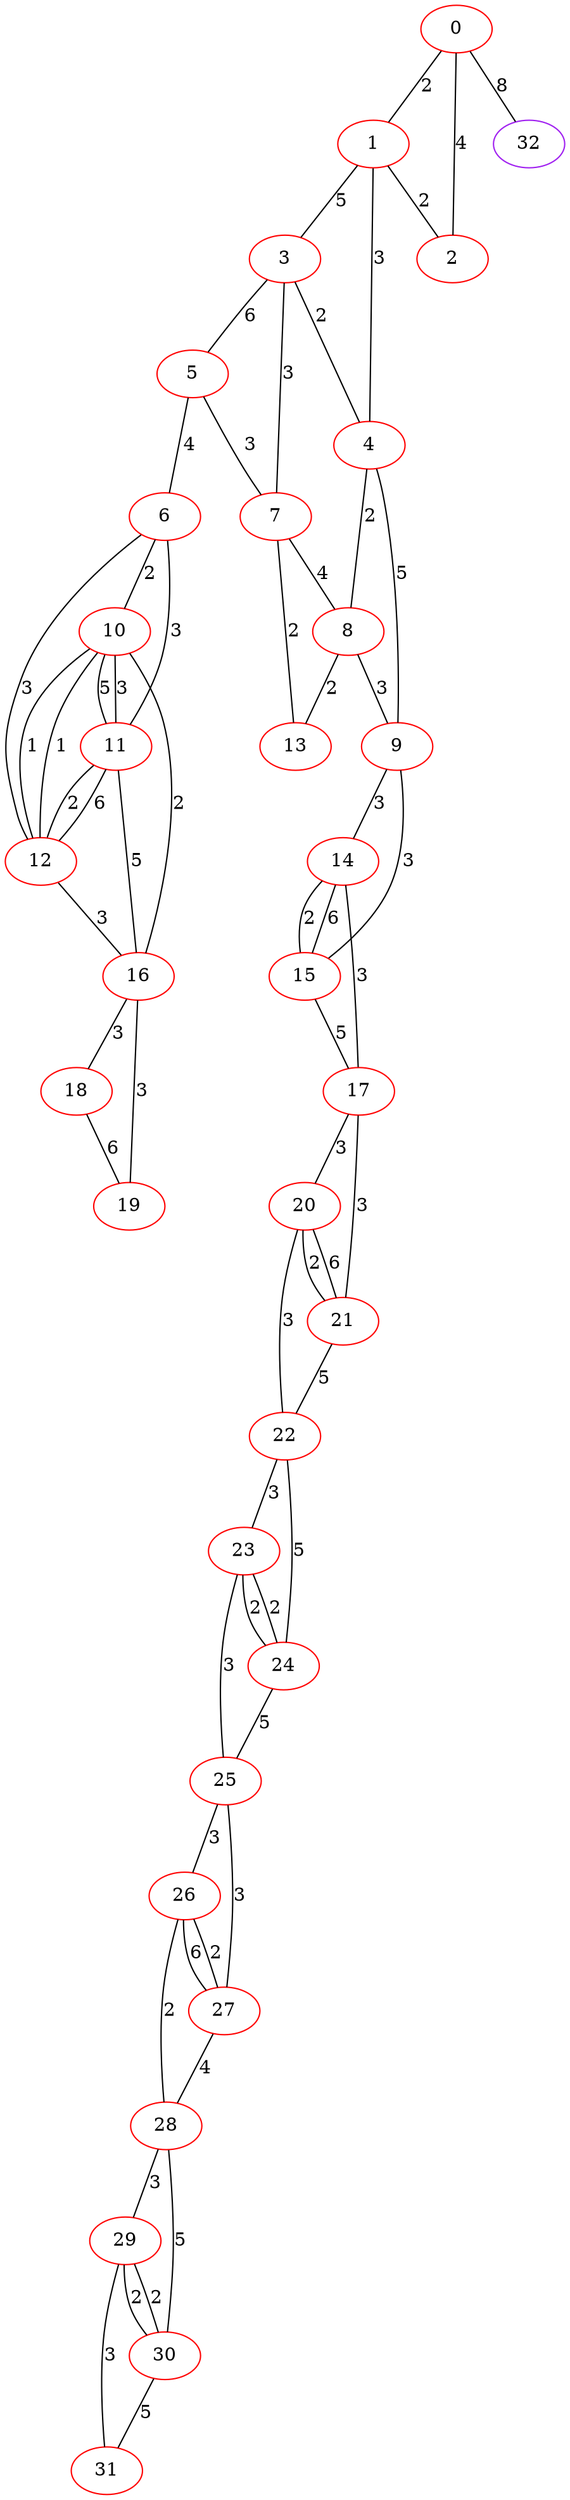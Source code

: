 graph "" {
0 [color=red, weight=1];
1 [color=red, weight=1];
2 [color=red, weight=1];
3 [color=red, weight=1];
4 [color=red, weight=1];
5 [color=red, weight=1];
6 [color=red, weight=1];
7 [color=red, weight=1];
8 [color=red, weight=1];
9 [color=red, weight=1];
10 [color=red, weight=1];
11 [color=red, weight=1];
12 [color=red, weight=1];
13 [color=red, weight=1];
14 [color=red, weight=1];
15 [color=red, weight=1];
16 [color=red, weight=1];
17 [color=red, weight=1];
18 [color=red, weight=1];
19 [color=red, weight=1];
20 [color=red, weight=1];
21 [color=red, weight=1];
22 [color=red, weight=1];
23 [color=red, weight=1];
24 [color=red, weight=1];
25 [color=red, weight=1];
26 [color=red, weight=1];
27 [color=red, weight=1];
28 [color=red, weight=1];
29 [color=red, weight=1];
30 [color=red, weight=1];
31 [color=red, weight=1];
32 [color=purple, weight=4];
0 -- 32  [key=0, label=8];
0 -- 1  [key=0, label=2];
0 -- 2  [key=0, label=4];
1 -- 2  [key=0, label=2];
1 -- 3  [key=0, label=5];
1 -- 4  [key=0, label=3];
3 -- 4  [key=0, label=2];
3 -- 5  [key=0, label=6];
3 -- 7  [key=0, label=3];
4 -- 8  [key=0, label=2];
4 -- 9  [key=0, label=5];
5 -- 6  [key=0, label=4];
5 -- 7  [key=0, label=3];
6 -- 10  [key=0, label=2];
6 -- 11  [key=0, label=3];
6 -- 12  [key=0, label=3];
7 -- 8  [key=0, label=4];
7 -- 13  [key=0, label=2];
8 -- 9  [key=0, label=3];
8 -- 13  [key=0, label=2];
9 -- 14  [key=0, label=3];
9 -- 15  [key=0, label=3];
10 -- 16  [key=0, label=2];
10 -- 11  [key=0, label=3];
10 -- 11  [key=1, label=5];
10 -- 12  [key=0, label=1];
10 -- 12  [key=1, label=1];
11 -- 16  [key=0, label=5];
11 -- 12  [key=0, label=2];
11 -- 12  [key=1, label=6];
12 -- 16  [key=0, label=3];
14 -- 17  [key=0, label=3];
14 -- 15  [key=0, label=6];
14 -- 15  [key=1, label=2];
15 -- 17  [key=0, label=5];
16 -- 19  [key=0, label=3];
16 -- 18  [key=0, label=3];
17 -- 20  [key=0, label=3];
17 -- 21  [key=0, label=3];
18 -- 19  [key=0, label=6];
20 -- 21  [key=0, label=2];
20 -- 21  [key=1, label=6];
20 -- 22  [key=0, label=3];
21 -- 22  [key=0, label=5];
22 -- 24  [key=0, label=5];
22 -- 23  [key=0, label=3];
23 -- 24  [key=0, label=2];
23 -- 24  [key=1, label=2];
23 -- 25  [key=0, label=3];
24 -- 25  [key=0, label=5];
25 -- 26  [key=0, label=3];
25 -- 27  [key=0, label=3];
26 -- 27  [key=0, label=6];
26 -- 27  [key=1, label=2];
26 -- 28  [key=0, label=2];
27 -- 28  [key=0, label=4];
28 -- 29  [key=0, label=3];
28 -- 30  [key=0, label=5];
29 -- 30  [key=0, label=2];
29 -- 30  [key=1, label=2];
29 -- 31  [key=0, label=3];
30 -- 31  [key=0, label=5];
}
